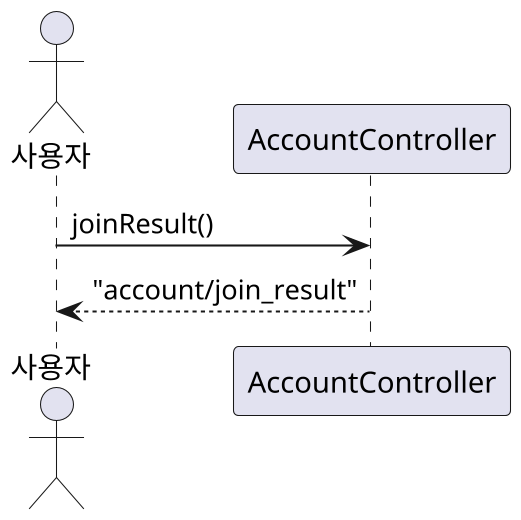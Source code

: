 @startuml
skinparam dpi 200
actor 사용자
participant AccountController

사용자 -> AccountController : joinResult()
AccountController --> 사용자 : "account/join_result"
@enduml
